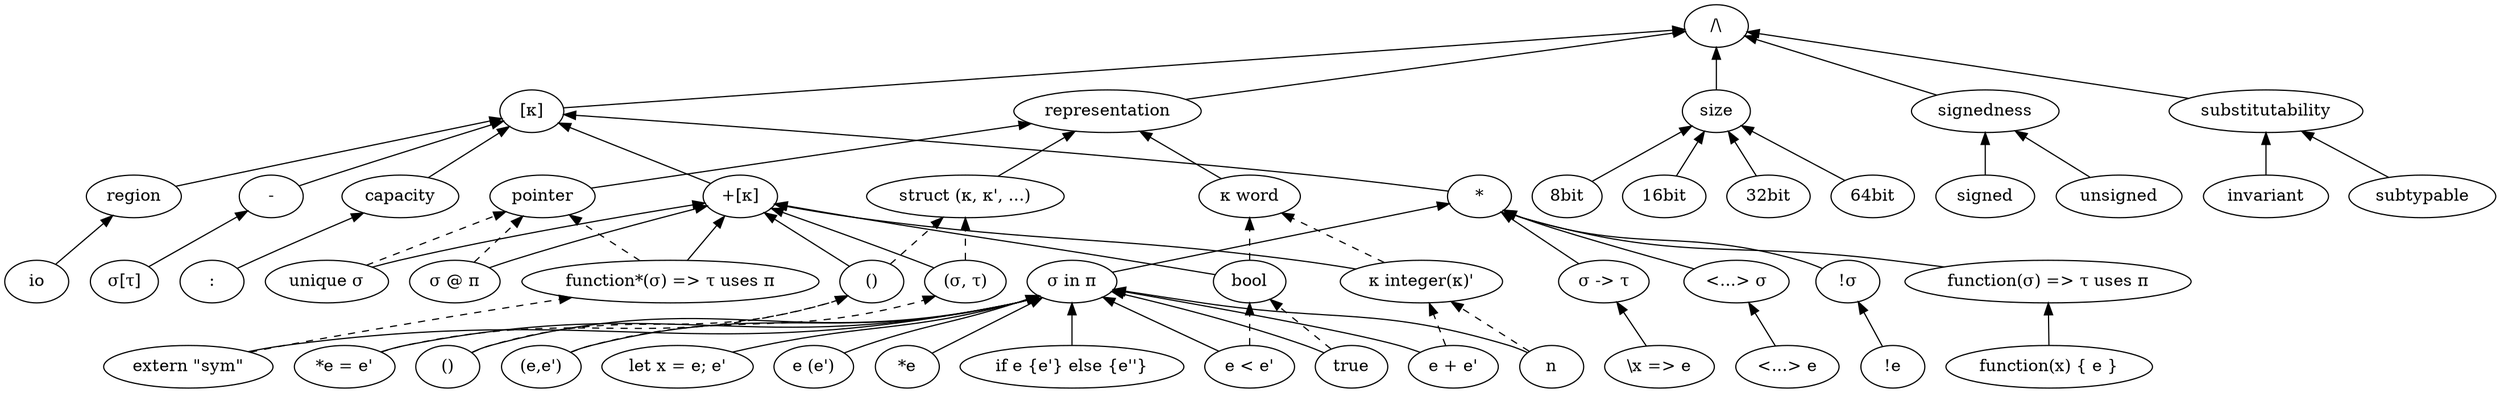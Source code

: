 digraph aith {
    // basic visualization of type system
    rankdir="BT"

    sort[label="/\\"]
    kind[label="[κ]"]
    representation
    size
    signedness

    kind -> sort
    representation -> sort
    size -> sort
    signedness -> sort
    substitutability -> sort

    type[label="*"]
    region
    pretype[label="+[κ]"]
    boxed[label="-"]
    capacity[label="capacity"]
    pointerRep[label="pointer"]
    structRep[label="struct (κ, κ', ...)"]
    wordRep[label="κ word"]
    byte [label="8bit"]
    short [label="16bit"]
    int [label="32bit"]
    long [label="64bit"]
    signed
    unsigned

    type -> kind
    region -> kind
    pretype -> kind
    boxed -> kind
    pointerRep -> representation
    structRep -> representation
    wordRep -> representation
    byte -> size
    short -> size
    int -> size
    long -> size
    signed -> signedness
    unsigned -> signedness
    capacity -> kind
    invariant -> substitutability
    subtypable -> substitutability


    inline[label="σ -> τ"]
    poly[label="<...> σ"]
    ofCourse[label="!σ"]
    functionPointer[label="function*(σ) => τ uses π"]
    functionLiteralType[label="function(σ) => τ uses π"]
    pair[label="(σ, τ)"]
    unit[label="()"]
    effect[label="σ in π"]
    unique[label="unique σ"]
    shared[label="σ @ π"]
    pointer[label="σ[τ]"]
    number[label="κ integer(κ)'"]
    boolean[label="bool"]
    world[label="io"]
    unknown[label=":"]

    inline -> type
    poly -> type
    ofCourse -> type
    functionPointer -> pretype
    functionPointer -> pointerRep [style=dashed]
    functionLiteralType -> type
    pair -> pretype
    pair -> structRep[style=dashed]
    unit -> pretype
    unit -> structRep[style=dashed]
    effect -> type
    unique -> pretype
    unique -> pointerRep[style=dashed]
    shared -> pretype
    shared -> pointerRep[style=dashed]
    pointer -> boxed
    number -> pretype
    number -> wordRep[style=dashed]
    boolean -> pretype
    boolean -> wordRep[style=dashed]
    world -> region
    unknown -> capacity

    let[label="let x = e; e'"]
    extern[label="extern \"sym\""]
    app[label="e (e')"]
    pairIntro[label="(e,e')"]
    unitIntro[label="()"]
    read[label="*e"]
    write[label="*e = e'"]
    num[label="n"]
    arith[label="e + e'"]
    relate[label="e < e'"]
    true
    if[label="if e {e'} else {e''}"]

    functionLiteral[label="function(x) { e }"]
    inlineAbstraction[label="\\x => e"]
    ofCourseIntro[label="!e"]
    polyIntroduction[label="<...> e"]

    


    let -> effect
    extern -> effect
    extern -> functionPointer[style=dashed]
    app -> effect
    pairIntro -> effect
    pairIntro -> pair [style=dashed]
    unitIntro -> effect
    unitIntro -> unit [style=dashed]
    read -> effect
    write -> effect
    write -> unit[style=dashed]
    num -> effect
    num -> number[style=dashed]
    arith -> effect
    arith -> number[style=dashed]
    relate -> effect
    relate -> boolean[style=dashed]
    true -> effect
    true -> boolean[style=dashed]
    if -> effect

    functionLiteral -> functionLiteralType
    inlineAbstraction -> inline
    ofCourseIntro -> ofCourse
    polyIntroduction -> poly
}